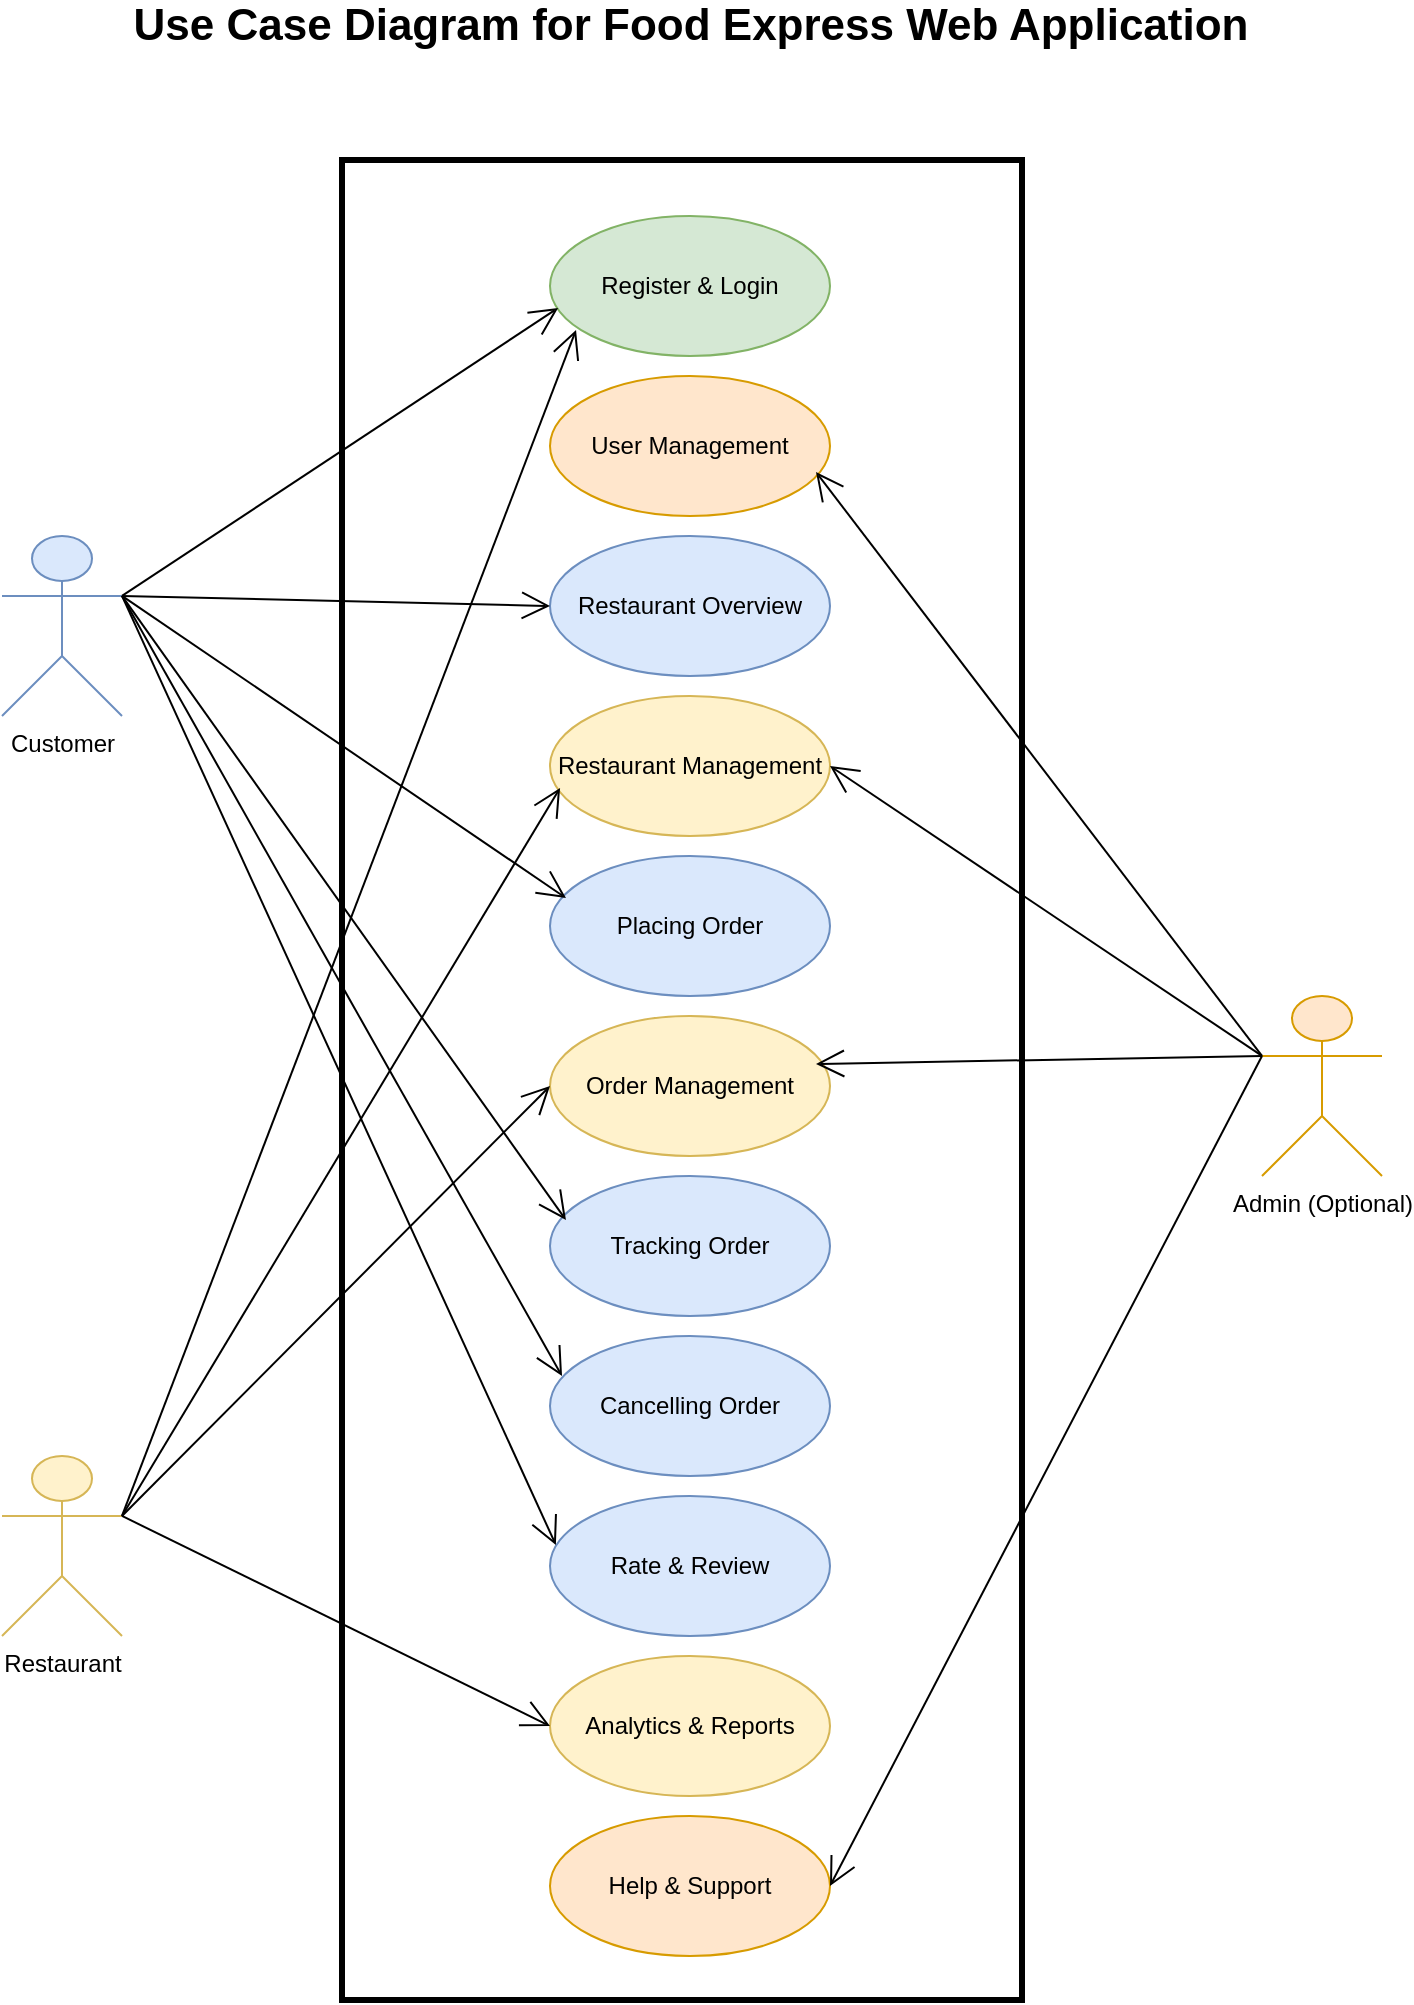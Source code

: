 <mxfile version="25.0.3">
  <diagram name="Page-1" id="fPdf5CeYtna1ALB3yusC">
    <mxGraphModel grid="0" page="1" gridSize="10" guides="1" tooltips="1" connect="1" arrows="1" fold="1" pageScale="1" pageWidth="827" pageHeight="1169" math="0" shadow="0">
      <root>
        <mxCell id="0" />
        <mxCell id="1" parent="0" />
        <mxCell id="p3qCz0q8rgtr0zX6uLKk-1" value="&lt;font style=&quot;font-size: 22px;&quot;&gt;Use Case Diagram for Food Express Web Application&lt;/font&gt;" style="text;align=center;fontStyle=1;verticalAlign=middle;spacingLeft=3;spacingRight=3;strokeColor=none;rotatable=0;points=[[0,0.5],[1,0.5]];portConstraint=eastwest;html=1;" vertex="1" parent="1">
          <mxGeometry x="374" y="40" width="80" height="26" as="geometry" />
        </mxCell>
        <mxCell id="p3qCz0q8rgtr0zX6uLKk-2" value="Customer" style="shape=umlActor;verticalLabelPosition=bottom;verticalAlign=top;html=1;fillColor=#dae8fc;strokeColor=#6c8ebf;" vertex="1" parent="1">
          <mxGeometry x="70" y="308" width="60" height="90" as="geometry" />
        </mxCell>
        <mxCell id="p3qCz0q8rgtr0zX6uLKk-3" value="Register &amp;amp; Login" style="ellipse;whiteSpace=wrap;html=1;fillColor=#d5e8d4;strokeColor=#82b366;" vertex="1" parent="1">
          <mxGeometry x="344" y="148" width="140" height="70" as="geometry" />
        </mxCell>
        <mxCell id="p3qCz0q8rgtr0zX6uLKk-4" value="Restaurant" style="shape=umlActor;verticalLabelPosition=bottom;verticalAlign=top;html=1;fillColor=#fff2cc;strokeColor=#d6b656;" vertex="1" parent="1">
          <mxGeometry x="70" y="768" width="60" height="90" as="geometry" />
        </mxCell>
        <mxCell id="p3qCz0q8rgtr0zX6uLKk-5" value="Admin (Optional)" style="shape=umlActor;verticalLabelPosition=bottom;verticalAlign=top;html=1;fillColor=#ffe6cc;strokeColor=#d79b00;" vertex="1" parent="1">
          <mxGeometry x="700" y="538" width="60" height="90" as="geometry" />
        </mxCell>
        <mxCell id="p3qCz0q8rgtr0zX6uLKk-6" value="Restaurant Overview" style="ellipse;whiteSpace=wrap;html=1;fillColor=#dae8fc;strokeColor=#6c8ebf;" vertex="1" parent="1">
          <mxGeometry x="344" y="308" width="140" height="70" as="geometry" />
        </mxCell>
        <mxCell id="p3qCz0q8rgtr0zX6uLKk-7" value="Tracking Order" style="ellipse;whiteSpace=wrap;html=1;fillColor=#dae8fc;strokeColor=#6c8ebf;" vertex="1" parent="1">
          <mxGeometry x="344" y="628" width="140" height="70" as="geometry" />
        </mxCell>
        <mxCell id="p3qCz0q8rgtr0zX6uLKk-8" value="Placing Order" style="ellipse;whiteSpace=wrap;html=1;fillColor=#dae8fc;strokeColor=#6c8ebf;" vertex="1" parent="1">
          <mxGeometry x="344" y="468" width="140" height="70" as="geometry" />
        </mxCell>
        <mxCell id="p3qCz0q8rgtr0zX6uLKk-9" value="Cancelling Order" style="ellipse;whiteSpace=wrap;html=1;fillColor=#dae8fc;strokeColor=#6c8ebf;" vertex="1" parent="1">
          <mxGeometry x="344" y="708" width="140" height="70" as="geometry" />
        </mxCell>
        <mxCell id="p3qCz0q8rgtr0zX6uLKk-10" value="Rate &amp;amp; Review" style="ellipse;whiteSpace=wrap;html=1;fillColor=#dae8fc;strokeColor=#6c8ebf;" vertex="1" parent="1">
          <mxGeometry x="344" y="788" width="140" height="70" as="geometry" />
        </mxCell>
        <mxCell id="p3qCz0q8rgtr0zX6uLKk-11" value="" style="endArrow=open;endFill=1;endSize=12;html=1;rounded=0;exitX=1;exitY=0.333;exitDx=0;exitDy=0;exitPerimeter=0;entryX=0.029;entryY=0.657;entryDx=0;entryDy=0;entryPerimeter=0;" edge="1" parent="1" source="p3qCz0q8rgtr0zX6uLKk-2" target="p3qCz0q8rgtr0zX6uLKk-3">
          <mxGeometry width="160" relative="1" as="geometry">
            <mxPoint x="330" y="300" as="sourcePoint" />
            <mxPoint x="490" y="300" as="targetPoint" />
          </mxGeometry>
        </mxCell>
        <mxCell id="p3qCz0q8rgtr0zX6uLKk-12" value="" style="endArrow=open;endFill=1;endSize=12;html=1;rounded=0;exitX=1;exitY=0.333;exitDx=0;exitDy=0;exitPerimeter=0;entryX=0;entryY=0.5;entryDx=0;entryDy=0;" edge="1" parent="1" source="p3qCz0q8rgtr0zX6uLKk-2" target="p3qCz0q8rgtr0zX6uLKk-6">
          <mxGeometry width="160" relative="1" as="geometry">
            <mxPoint x="340" y="310" as="sourcePoint" />
            <mxPoint x="500" y="310" as="targetPoint" />
          </mxGeometry>
        </mxCell>
        <mxCell id="p3qCz0q8rgtr0zX6uLKk-13" value="" style="endArrow=open;endFill=1;endSize=12;html=1;rounded=0;exitX=1;exitY=0.333;exitDx=0;exitDy=0;exitPerimeter=0;entryX=0.057;entryY=0.3;entryDx=0;entryDy=0;entryPerimeter=0;" edge="1" parent="1" source="p3qCz0q8rgtr0zX6uLKk-2" target="p3qCz0q8rgtr0zX6uLKk-8">
          <mxGeometry width="160" relative="1" as="geometry">
            <mxPoint x="140" y="240" as="sourcePoint" />
            <mxPoint x="510" y="320" as="targetPoint" />
          </mxGeometry>
        </mxCell>
        <mxCell id="p3qCz0q8rgtr0zX6uLKk-14" value="" style="endArrow=open;endFill=1;endSize=12;html=1;rounded=0;exitX=1;exitY=0.333;exitDx=0;exitDy=0;exitPerimeter=0;entryX=0.057;entryY=0.314;entryDx=0;entryDy=0;entryPerimeter=0;" edge="1" parent="1" source="p3qCz0q8rgtr0zX6uLKk-2" target="p3qCz0q8rgtr0zX6uLKk-7">
          <mxGeometry width="160" relative="1" as="geometry">
            <mxPoint x="360" y="330" as="sourcePoint" />
            <mxPoint x="520" y="330" as="targetPoint" />
          </mxGeometry>
        </mxCell>
        <mxCell id="p3qCz0q8rgtr0zX6uLKk-15" value="" style="endArrow=open;endFill=1;endSize=12;html=1;rounded=0;entryX=0.043;entryY=0.286;entryDx=0;entryDy=0;entryPerimeter=0;exitX=1;exitY=0.333;exitDx=0;exitDy=0;exitPerimeter=0;" edge="1" parent="1" source="p3qCz0q8rgtr0zX6uLKk-2" target="p3qCz0q8rgtr0zX6uLKk-9">
          <mxGeometry width="160" relative="1" as="geometry">
            <mxPoint x="100" y="190" as="sourcePoint" />
            <mxPoint x="530" y="340" as="targetPoint" />
          </mxGeometry>
        </mxCell>
        <mxCell id="p3qCz0q8rgtr0zX6uLKk-16" value="" style="endArrow=open;endFill=1;endSize=12;html=1;rounded=0;exitX=1;exitY=0.333;exitDx=0;exitDy=0;exitPerimeter=0;entryX=0.021;entryY=0.35;entryDx=0;entryDy=0;entryPerimeter=0;" edge="1" parent="1" source="p3qCz0q8rgtr0zX6uLKk-2" target="p3qCz0q8rgtr0zX6uLKk-10">
          <mxGeometry width="160" relative="1" as="geometry">
            <mxPoint x="220" y="280" as="sourcePoint" />
            <mxPoint x="540" y="350" as="targetPoint" />
          </mxGeometry>
        </mxCell>
        <mxCell id="p3qCz0q8rgtr0zX6uLKk-17" value="Restaurant Management" style="ellipse;whiteSpace=wrap;html=1;fillColor=#fff2cc;strokeColor=#d6b656;" vertex="1" parent="1">
          <mxGeometry x="344" y="388" width="140" height="70" as="geometry" />
        </mxCell>
        <mxCell id="p3qCz0q8rgtr0zX6uLKk-18" value="Order Management" style="ellipse;whiteSpace=wrap;html=1;fillColor=#fff2cc;strokeColor=#d6b656;" vertex="1" parent="1">
          <mxGeometry x="344" y="548" width="140" height="70" as="geometry" />
        </mxCell>
        <mxCell id="p3qCz0q8rgtr0zX6uLKk-19" value="Analytics &amp;amp; Reports" style="ellipse;whiteSpace=wrap;html=1;fillColor=#fff2cc;strokeColor=#d6b656;" vertex="1" parent="1">
          <mxGeometry x="344" y="868" width="140" height="70" as="geometry" />
        </mxCell>
        <mxCell id="p3qCz0q8rgtr0zX6uLKk-20" value="" style="endArrow=open;endFill=1;endSize=12;html=1;rounded=0;exitX=1;exitY=0.333;exitDx=0;exitDy=0;exitPerimeter=0;entryX=0.093;entryY=0.814;entryDx=0;entryDy=0;entryPerimeter=0;" edge="1" parent="1" source="p3qCz0q8rgtr0zX6uLKk-4" target="p3qCz0q8rgtr0zX6uLKk-3">
          <mxGeometry width="160" relative="1" as="geometry">
            <mxPoint x="60" y="530" as="sourcePoint" />
            <mxPoint x="250" y="300" as="targetPoint" />
          </mxGeometry>
        </mxCell>
        <mxCell id="p3qCz0q8rgtr0zX6uLKk-21" value="" style="endArrow=open;endFill=1;endSize=12;html=1;rounded=0;exitX=1;exitY=0.333;exitDx=0;exitDy=0;exitPerimeter=0;entryX=0.036;entryY=0.657;entryDx=0;entryDy=0;entryPerimeter=0;" edge="1" parent="1" source="p3qCz0q8rgtr0zX6uLKk-4" target="p3qCz0q8rgtr0zX6uLKk-17">
          <mxGeometry width="160" relative="1" as="geometry">
            <mxPoint x="5" y="500" as="sourcePoint" />
            <mxPoint x="165" y="500" as="targetPoint" />
          </mxGeometry>
        </mxCell>
        <mxCell id="p3qCz0q8rgtr0zX6uLKk-22" value="" style="endArrow=open;endFill=1;endSize=12;html=1;rounded=0;exitX=1;exitY=0.333;exitDx=0;exitDy=0;exitPerimeter=0;entryX=0;entryY=0.5;entryDx=0;entryDy=0;" edge="1" parent="1" source="p3qCz0q8rgtr0zX6uLKk-4" target="p3qCz0q8rgtr0zX6uLKk-18">
          <mxGeometry width="160" relative="1" as="geometry">
            <mxPoint x="50" y="510" as="sourcePoint" />
            <mxPoint x="210" y="510" as="targetPoint" />
          </mxGeometry>
        </mxCell>
        <mxCell id="p3qCz0q8rgtr0zX6uLKk-23" value="" style="endArrow=open;endFill=1;endSize=12;html=1;rounded=0;exitX=1;exitY=0.333;exitDx=0;exitDy=0;exitPerimeter=0;entryX=0;entryY=0.5;entryDx=0;entryDy=0;" edge="1" parent="1" source="p3qCz0q8rgtr0zX6uLKk-4" target="p3qCz0q8rgtr0zX6uLKk-19">
          <mxGeometry width="160" relative="1" as="geometry">
            <mxPoint x="30" y="510" as="sourcePoint" />
            <mxPoint x="190" y="510" as="targetPoint" />
          </mxGeometry>
        </mxCell>
        <mxCell id="p3qCz0q8rgtr0zX6uLKk-24" value="User Management" style="ellipse;whiteSpace=wrap;html=1;fillColor=#ffe6cc;strokeColor=#d79b00;" vertex="1" parent="1">
          <mxGeometry x="344" y="228" width="140" height="70" as="geometry" />
        </mxCell>
        <mxCell id="p3qCz0q8rgtr0zX6uLKk-25" value="Help &amp;amp; Support" style="ellipse;whiteSpace=wrap;html=1;fillColor=#ffe6cc;strokeColor=#d79b00;" vertex="1" parent="1">
          <mxGeometry x="344" y="948" width="140" height="70" as="geometry" />
        </mxCell>
        <mxCell id="p3qCz0q8rgtr0zX6uLKk-26" value="" style="endArrow=open;endFill=1;endSize=12;html=1;rounded=0;exitX=0;exitY=0.333;exitDx=0;exitDy=0;exitPerimeter=0;entryX=0.95;entryY=0.686;entryDx=0;entryDy=0;entryPerimeter=0;" edge="1" parent="1" source="p3qCz0q8rgtr0zX6uLKk-5" target="p3qCz0q8rgtr0zX6uLKk-24">
          <mxGeometry width="160" relative="1" as="geometry">
            <mxPoint x="590" y="140" as="sourcePoint" />
            <mxPoint x="750" y="140" as="targetPoint" />
          </mxGeometry>
        </mxCell>
        <mxCell id="p3qCz0q8rgtr0zX6uLKk-28" value="" style="endArrow=open;endFill=1;endSize=12;html=1;rounded=0;exitX=0;exitY=0.333;exitDx=0;exitDy=0;exitPerimeter=0;entryX=1;entryY=0.5;entryDx=0;entryDy=0;" edge="1" parent="1" source="p3qCz0q8rgtr0zX6uLKk-5" target="p3qCz0q8rgtr0zX6uLKk-17">
          <mxGeometry width="160" relative="1" as="geometry">
            <mxPoint x="687" y="392" as="sourcePoint" />
            <mxPoint x="530" y="230" as="targetPoint" />
          </mxGeometry>
        </mxCell>
        <mxCell id="p3qCz0q8rgtr0zX6uLKk-29" value="" style="endArrow=open;endFill=1;endSize=12;html=1;rounded=0;exitX=0;exitY=0.333;exitDx=0;exitDy=0;exitPerimeter=0;entryX=0.95;entryY=0.343;entryDx=0;entryDy=0;entryPerimeter=0;" edge="1" parent="1" source="p3qCz0q8rgtr0zX6uLKk-5" target="p3qCz0q8rgtr0zX6uLKk-18">
          <mxGeometry width="160" relative="1" as="geometry">
            <mxPoint x="757" y="512" as="sourcePoint" />
            <mxPoint x="600" y="350" as="targetPoint" />
          </mxGeometry>
        </mxCell>
        <mxCell id="p3qCz0q8rgtr0zX6uLKk-30" value="" style="endArrow=open;endFill=1;endSize=12;html=1;rounded=0;entryX=1;entryY=0.5;entryDx=0;entryDy=0;exitX=0;exitY=0.333;exitDx=0;exitDy=0;exitPerimeter=0;" edge="1" parent="1" source="p3qCz0q8rgtr0zX6uLKk-5" target="p3qCz0q8rgtr0zX6uLKk-25">
          <mxGeometry width="160" relative="1" as="geometry">
            <mxPoint x="680" y="320" as="sourcePoint" />
            <mxPoint x="573" y="390" as="targetPoint" />
          </mxGeometry>
        </mxCell>
        <mxCell id="p3qCz0q8rgtr0zX6uLKk-32" value="" style="rounded=0;whiteSpace=wrap;html=1;fillColor=none;strokeWidth=3;" vertex="1" parent="1">
          <mxGeometry x="240" y="120" width="340" height="920" as="geometry" />
        </mxCell>
      </root>
    </mxGraphModel>
  </diagram>
</mxfile>

